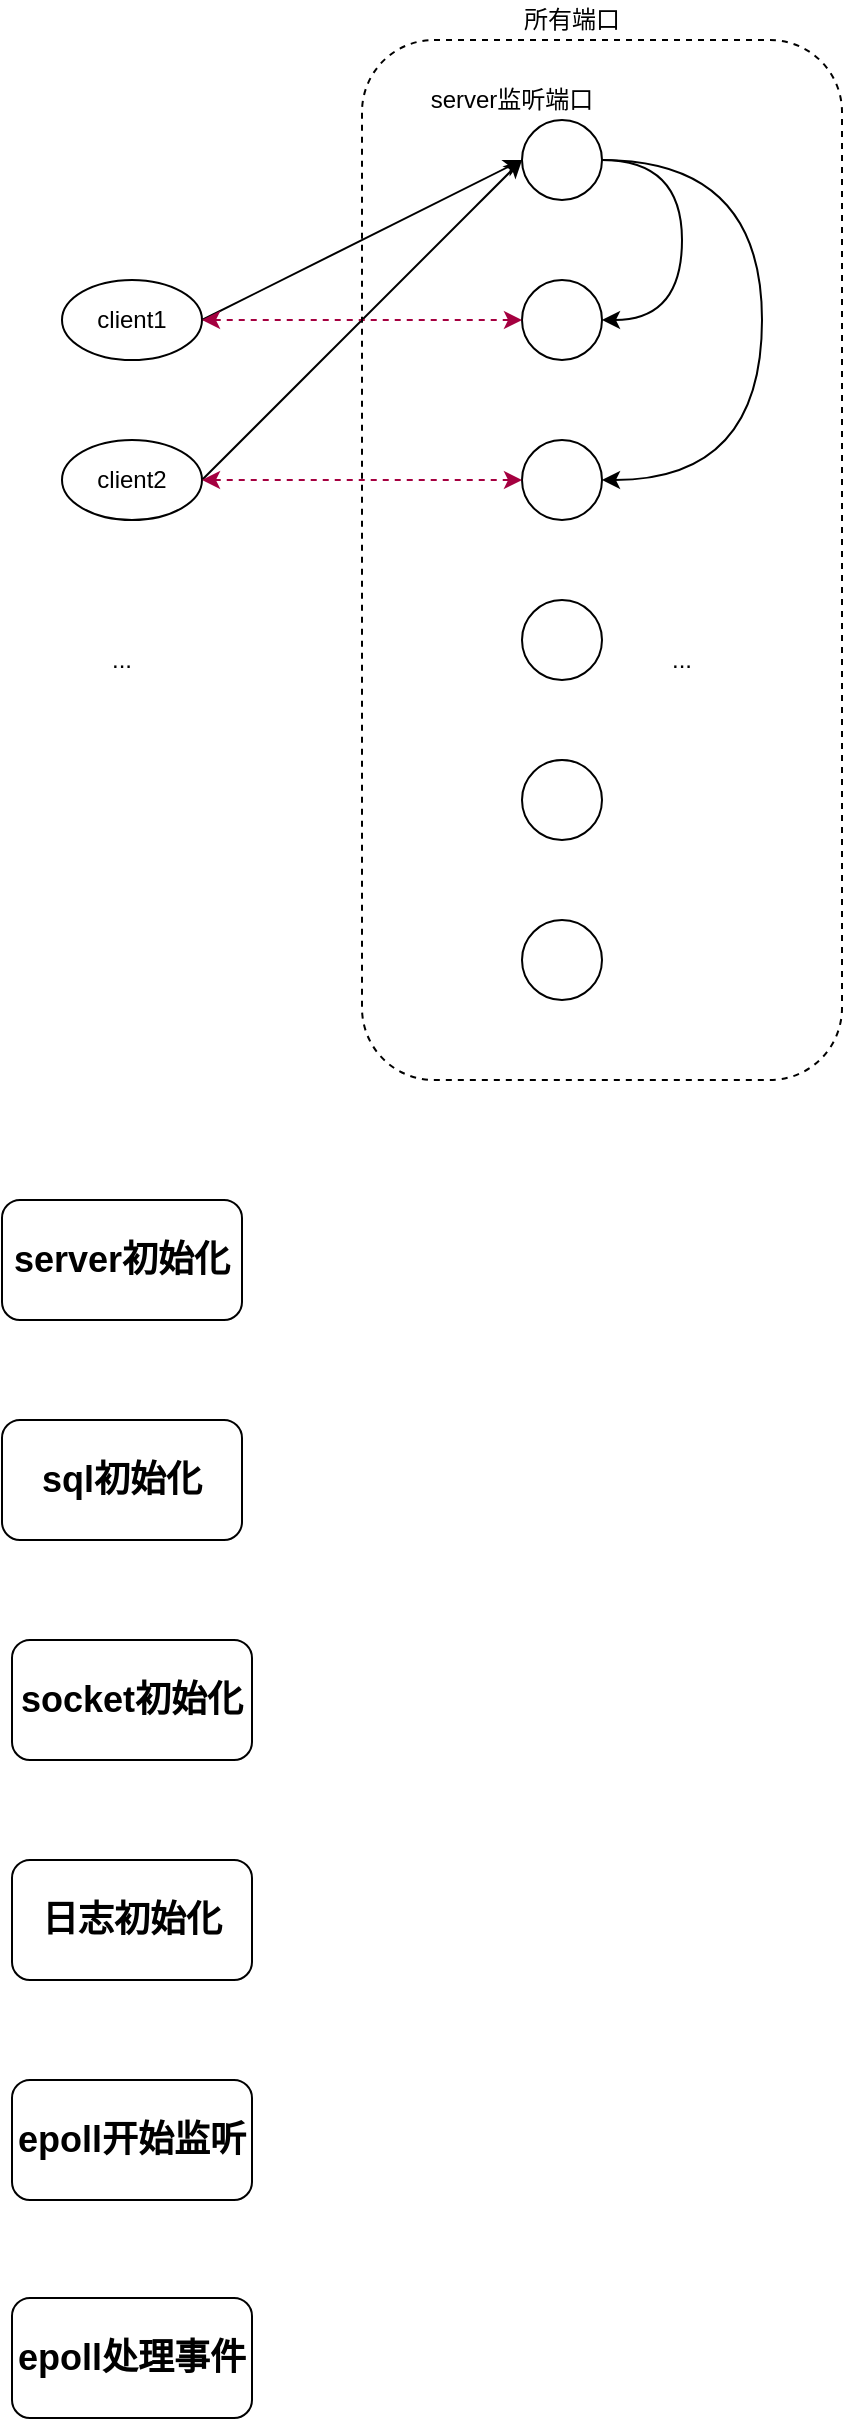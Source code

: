 <mxfile>
    <diagram id="SzdIeL4tgmDy_B2wteli" name="Page-1">
        <mxGraphModel dx="797" dy="872" grid="1" gridSize="10" guides="1" tooltips="1" connect="1" arrows="1" fold="1" page="1" pageScale="1" pageWidth="827" pageHeight="1169" math="0" shadow="0">
            <root>
                <mxCell id="0"/>
                <mxCell id="1" parent="0"/>
                <mxCell id="2" value="&lt;h2&gt;server初始化&lt;/h2&gt;" style="rounded=1;whiteSpace=wrap;html=1;" parent="1" vertex="1">
                    <mxGeometry x="20" y="620" width="120" height="60" as="geometry"/>
                </mxCell>
                <mxCell id="16" style="edgeStyle=orthogonalEdgeStyle;orthogonalLoop=1;jettySize=auto;html=1;entryX=1;entryY=0.5;entryDx=0;entryDy=0;curved=1;" edge="1" parent="1" source="3" target="4">
                    <mxGeometry relative="1" as="geometry">
                        <Array as="points">
                            <mxPoint x="360" y="100"/>
                            <mxPoint x="360" y="180"/>
                        </Array>
                    </mxGeometry>
                </mxCell>
                <mxCell id="17" style="edgeStyle=orthogonalEdgeStyle;curved=1;orthogonalLoop=1;jettySize=auto;html=1;entryX=1;entryY=0.5;entryDx=0;entryDy=0;" edge="1" parent="1" source="3" target="5">
                    <mxGeometry relative="1" as="geometry">
                        <Array as="points">
                            <mxPoint x="400" y="100"/>
                            <mxPoint x="400" y="260"/>
                        </Array>
                    </mxGeometry>
                </mxCell>
                <mxCell id="3" value="" style="ellipse;whiteSpace=wrap;html=1;" vertex="1" parent="1">
                    <mxGeometry x="280" y="80" width="40" height="40" as="geometry"/>
                </mxCell>
                <mxCell id="4" value="" style="ellipse;whiteSpace=wrap;html=1;" vertex="1" parent="1">
                    <mxGeometry x="280" y="160" width="40" height="40" as="geometry"/>
                </mxCell>
                <mxCell id="5" value="" style="ellipse;whiteSpace=wrap;html=1;" vertex="1" parent="1">
                    <mxGeometry x="280" y="240" width="40" height="40" as="geometry"/>
                </mxCell>
                <mxCell id="9" value="" style="ellipse;whiteSpace=wrap;html=1;" vertex="1" parent="1">
                    <mxGeometry x="280" y="320" width="40" height="40" as="geometry"/>
                </mxCell>
                <mxCell id="10" value="" style="ellipse;whiteSpace=wrap;html=1;" vertex="1" parent="1">
                    <mxGeometry x="280" y="400" width="40" height="40" as="geometry"/>
                </mxCell>
                <mxCell id="11" value="" style="ellipse;whiteSpace=wrap;html=1;" vertex="1" parent="1">
                    <mxGeometry x="280" y="480" width="40" height="40" as="geometry"/>
                </mxCell>
                <mxCell id="12" value="client1" style="ellipse;whiteSpace=wrap;html=1;" vertex="1" parent="1">
                    <mxGeometry x="50" y="160" width="70" height="40" as="geometry"/>
                </mxCell>
                <mxCell id="14" value="server监听端口" style="text;html=1;strokeColor=none;fillColor=none;align=center;verticalAlign=middle;whiteSpace=wrap;rounded=0;" vertex="1" parent="1">
                    <mxGeometry x="230" y="60" width="90" height="20" as="geometry"/>
                </mxCell>
                <mxCell id="18" value="client2" style="ellipse;whiteSpace=wrap;html=1;" vertex="1" parent="1">
                    <mxGeometry x="50" y="240" width="70" height="40" as="geometry"/>
                </mxCell>
                <mxCell id="19" value="" style="endArrow=classic;html=1;exitX=1;exitY=0.5;exitDx=0;exitDy=0;entryX=0;entryY=0.5;entryDx=0;entryDy=0;" edge="1" parent="1" source="12" target="3">
                    <mxGeometry width="50" height="50" relative="1" as="geometry">
                        <mxPoint x="350" y="310" as="sourcePoint"/>
                        <mxPoint x="400" y="260" as="targetPoint"/>
                    </mxGeometry>
                </mxCell>
                <mxCell id="21" value="" style="endArrow=classic;html=1;exitX=1;exitY=0.5;exitDx=0;exitDy=0;entryX=0;entryY=0.5;entryDx=0;entryDy=0;" edge="1" parent="1" source="18" target="3">
                    <mxGeometry width="50" height="50" relative="1" as="geometry">
                        <mxPoint x="350" y="310" as="sourcePoint"/>
                        <mxPoint x="400" y="260" as="targetPoint"/>
                    </mxGeometry>
                </mxCell>
                <mxCell id="25" value="..." style="text;html=1;strokeColor=none;fillColor=none;align=center;verticalAlign=middle;whiteSpace=wrap;rounded=0;dashed=1;" vertex="1" parent="1">
                    <mxGeometry x="60" y="340" width="40" height="20" as="geometry"/>
                </mxCell>
                <mxCell id="26" value="..." style="text;html=1;strokeColor=none;fillColor=none;align=center;verticalAlign=middle;whiteSpace=wrap;rounded=0;dashed=1;" vertex="1" parent="1">
                    <mxGeometry x="340" y="340" width="40" height="20" as="geometry"/>
                </mxCell>
                <mxCell id="29" value="所有端口" style="text;html=1;strokeColor=none;fillColor=none;align=center;verticalAlign=middle;whiteSpace=wrap;rounded=0;dashed=1;" vertex="1" parent="1">
                    <mxGeometry x="280" y="20" width="50" height="20" as="geometry"/>
                </mxCell>
                <mxCell id="30" value="" style="endArrow=classic;startArrow=classic;html=1;dashed=1;entryX=0;entryY=0.5;entryDx=0;entryDy=0;fillColor=#d80073;strokeColor=#A50040;" edge="1" parent="1" target="4">
                    <mxGeometry width="50" height="50" relative="1" as="geometry">
                        <mxPoint x="120" y="180" as="sourcePoint"/>
                        <mxPoint x="170" y="130" as="targetPoint"/>
                    </mxGeometry>
                </mxCell>
                <mxCell id="31" value="" style="endArrow=classic;startArrow=classic;html=1;dashed=1;exitX=1;exitY=0.5;exitDx=0;exitDy=0;fillColor=#d80073;strokeColor=#A50040;" edge="1" parent="1" source="18">
                    <mxGeometry width="50" height="50" relative="1" as="geometry">
                        <mxPoint x="340" y="310" as="sourcePoint"/>
                        <mxPoint x="280" y="260" as="targetPoint"/>
                    </mxGeometry>
                </mxCell>
                <mxCell id="32" value="" style="rounded=1;whiteSpace=wrap;html=1;dashed=1;fillColor=none;" vertex="1" parent="1">
                    <mxGeometry x="200" y="40" width="240" height="520" as="geometry"/>
                </mxCell>
                <mxCell id="33" value="&lt;h2&gt;sql初始化&lt;/h2&gt;" style="rounded=1;whiteSpace=wrap;html=1;" vertex="1" parent="1">
                    <mxGeometry x="20" y="730" width="120" height="60" as="geometry"/>
                </mxCell>
                <mxCell id="34" value="&lt;h2&gt;socket初始化&lt;/h2&gt;" style="rounded=1;whiteSpace=wrap;html=1;" vertex="1" parent="1">
                    <mxGeometry x="25" y="840" width="120" height="60" as="geometry"/>
                </mxCell>
                <mxCell id="35" value="&lt;h2&gt;日志初始化&lt;/h2&gt;" style="rounded=1;whiteSpace=wrap;html=1;" vertex="1" parent="1">
                    <mxGeometry x="25" y="950" width="120" height="60" as="geometry"/>
                </mxCell>
                <mxCell id="36" value="&lt;h2&gt;epoll开始监听&lt;/h2&gt;" style="rounded=1;whiteSpace=wrap;html=1;" vertex="1" parent="1">
                    <mxGeometry x="25" y="1060" width="120" height="60" as="geometry"/>
                </mxCell>
                <mxCell id="37" value="&lt;h2&gt;epoll处理事件&lt;/h2&gt;" style="rounded=1;whiteSpace=wrap;html=1;" vertex="1" parent="1">
                    <mxGeometry x="25" y="1169" width="120" height="60" as="geometry"/>
                </mxCell>
            </root>
        </mxGraphModel>
    </diagram>
</mxfile>